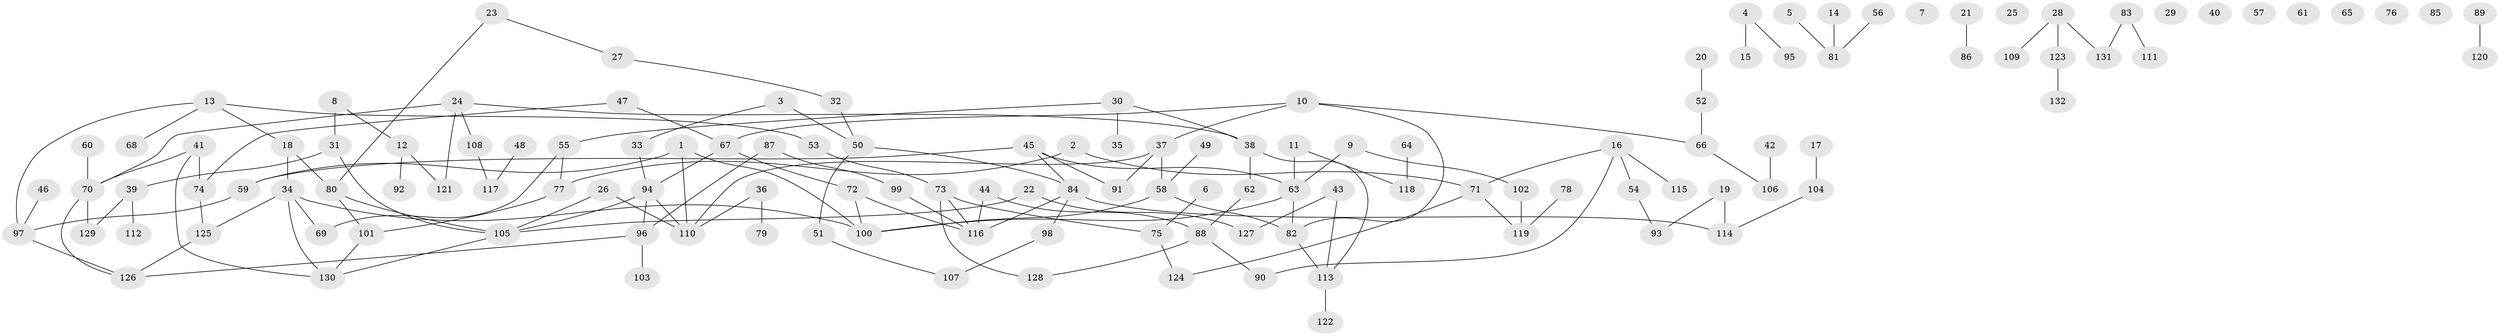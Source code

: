 // coarse degree distribution, {2: 0.35443037974683544, 0: 0.11392405063291139, 1: 0.3037974683544304, 4: 0.0759493670886076, 3: 0.02531645569620253, 5: 0.05063291139240506, 8: 0.012658227848101266, 6: 0.0379746835443038, 7: 0.02531645569620253}
// Generated by graph-tools (version 1.1) at 2025/44/03/04/25 21:44:09]
// undirected, 132 vertices, 152 edges
graph export_dot {
graph [start="1"]
  node [color=gray90,style=filled];
  1;
  2;
  3;
  4;
  5;
  6;
  7;
  8;
  9;
  10;
  11;
  12;
  13;
  14;
  15;
  16;
  17;
  18;
  19;
  20;
  21;
  22;
  23;
  24;
  25;
  26;
  27;
  28;
  29;
  30;
  31;
  32;
  33;
  34;
  35;
  36;
  37;
  38;
  39;
  40;
  41;
  42;
  43;
  44;
  45;
  46;
  47;
  48;
  49;
  50;
  51;
  52;
  53;
  54;
  55;
  56;
  57;
  58;
  59;
  60;
  61;
  62;
  63;
  64;
  65;
  66;
  67;
  68;
  69;
  70;
  71;
  72;
  73;
  74;
  75;
  76;
  77;
  78;
  79;
  80;
  81;
  82;
  83;
  84;
  85;
  86;
  87;
  88;
  89;
  90;
  91;
  92;
  93;
  94;
  95;
  96;
  97;
  98;
  99;
  100;
  101;
  102;
  103;
  104;
  105;
  106;
  107;
  108;
  109;
  110;
  111;
  112;
  113;
  114;
  115;
  116;
  117;
  118;
  119;
  120;
  121;
  122;
  123;
  124;
  125;
  126;
  127;
  128;
  129;
  130;
  131;
  132;
  1 -- 59;
  1 -- 100;
  1 -- 110;
  2 -- 71;
  2 -- 77;
  3 -- 33;
  3 -- 50;
  4 -- 15;
  4 -- 95;
  5 -- 81;
  6 -- 75;
  8 -- 12;
  8 -- 31;
  9 -- 63;
  9 -- 102;
  10 -- 37;
  10 -- 66;
  10 -- 67;
  10 -- 82;
  11 -- 63;
  11 -- 118;
  12 -- 92;
  12 -- 121;
  13 -- 18;
  13 -- 53;
  13 -- 68;
  13 -- 97;
  14 -- 81;
  16 -- 54;
  16 -- 71;
  16 -- 90;
  16 -- 115;
  17 -- 104;
  18 -- 34;
  18 -- 80;
  19 -- 93;
  19 -- 114;
  20 -- 52;
  21 -- 86;
  22 -- 105;
  22 -- 127;
  23 -- 27;
  23 -- 80;
  24 -- 38;
  24 -- 70;
  24 -- 108;
  24 -- 121;
  26 -- 105;
  26 -- 110;
  27 -- 32;
  28 -- 109;
  28 -- 123;
  28 -- 131;
  30 -- 35;
  30 -- 38;
  30 -- 55;
  31 -- 39;
  31 -- 105;
  32 -- 50;
  33 -- 94;
  34 -- 69;
  34 -- 100;
  34 -- 125;
  34 -- 130;
  36 -- 79;
  36 -- 110;
  37 -- 58;
  37 -- 91;
  37 -- 110;
  38 -- 62;
  38 -- 113;
  39 -- 112;
  39 -- 129;
  41 -- 70;
  41 -- 74;
  41 -- 130;
  42 -- 106;
  43 -- 113;
  43 -- 127;
  44 -- 88;
  44 -- 116;
  45 -- 59;
  45 -- 63;
  45 -- 84;
  45 -- 91;
  46 -- 97;
  47 -- 67;
  47 -- 74;
  48 -- 117;
  49 -- 58;
  50 -- 51;
  50 -- 84;
  51 -- 107;
  52 -- 66;
  53 -- 73;
  54 -- 93;
  55 -- 69;
  55 -- 77;
  56 -- 81;
  58 -- 82;
  58 -- 100;
  59 -- 97;
  60 -- 70;
  62 -- 88;
  63 -- 82;
  63 -- 100;
  64 -- 118;
  66 -- 106;
  67 -- 72;
  67 -- 94;
  70 -- 126;
  70 -- 129;
  71 -- 119;
  71 -- 124;
  72 -- 100;
  72 -- 116;
  73 -- 75;
  73 -- 116;
  73 -- 128;
  74 -- 125;
  75 -- 124;
  77 -- 101;
  78 -- 119;
  80 -- 101;
  80 -- 105;
  82 -- 113;
  83 -- 111;
  83 -- 131;
  84 -- 98;
  84 -- 114;
  84 -- 116;
  87 -- 96;
  87 -- 99;
  88 -- 90;
  88 -- 128;
  89 -- 120;
  94 -- 96;
  94 -- 105;
  94 -- 110;
  96 -- 103;
  96 -- 126;
  97 -- 126;
  98 -- 107;
  99 -- 116;
  101 -- 130;
  102 -- 119;
  104 -- 114;
  105 -- 130;
  108 -- 117;
  113 -- 122;
  123 -- 132;
  125 -- 126;
}

